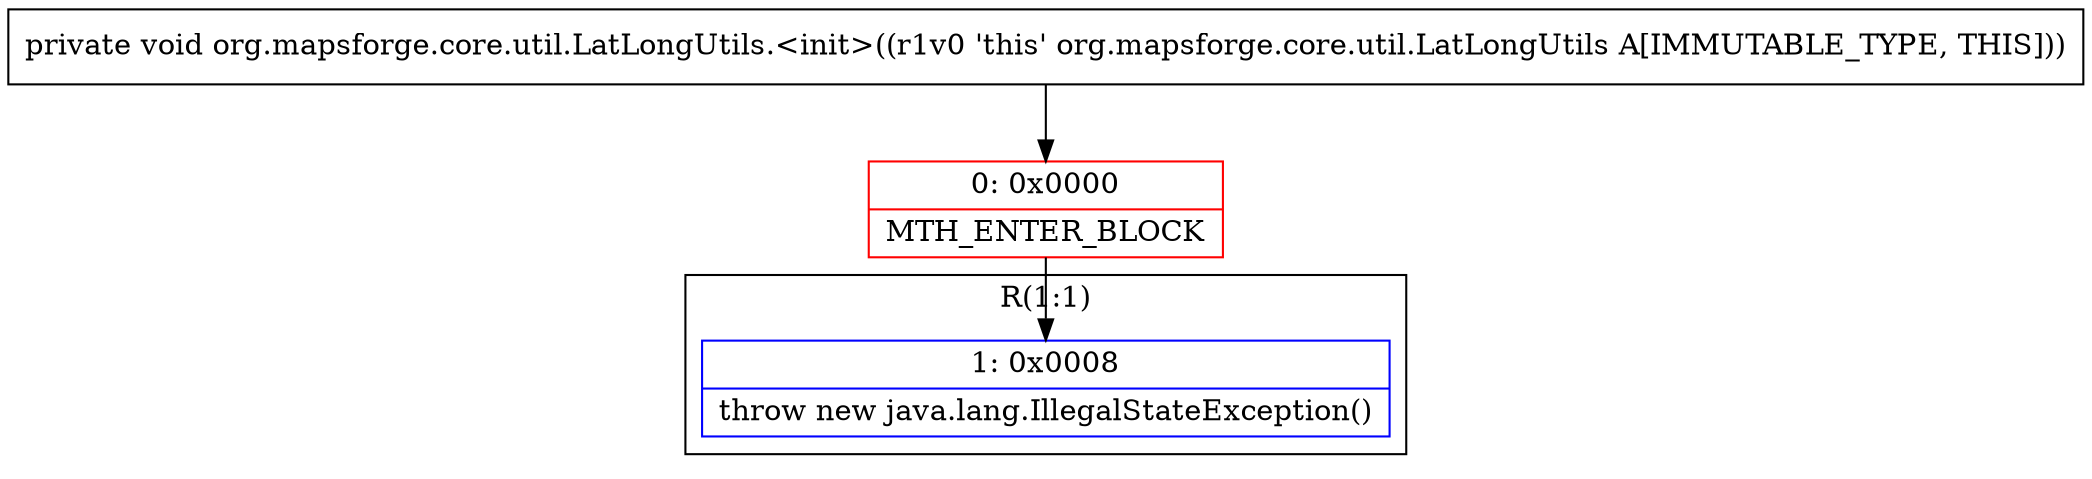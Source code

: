 digraph "CFG fororg.mapsforge.core.util.LatLongUtils.\<init\>()V" {
subgraph cluster_Region_1167628891 {
label = "R(1:1)";
node [shape=record,color=blue];
Node_1 [shape=record,label="{1\:\ 0x0008|throw new java.lang.IllegalStateException()\l}"];
}
Node_0 [shape=record,color=red,label="{0\:\ 0x0000|MTH_ENTER_BLOCK\l}"];
MethodNode[shape=record,label="{private void org.mapsforge.core.util.LatLongUtils.\<init\>((r1v0 'this' org.mapsforge.core.util.LatLongUtils A[IMMUTABLE_TYPE, THIS])) }"];
MethodNode -> Node_0;
Node_0 -> Node_1;
}

